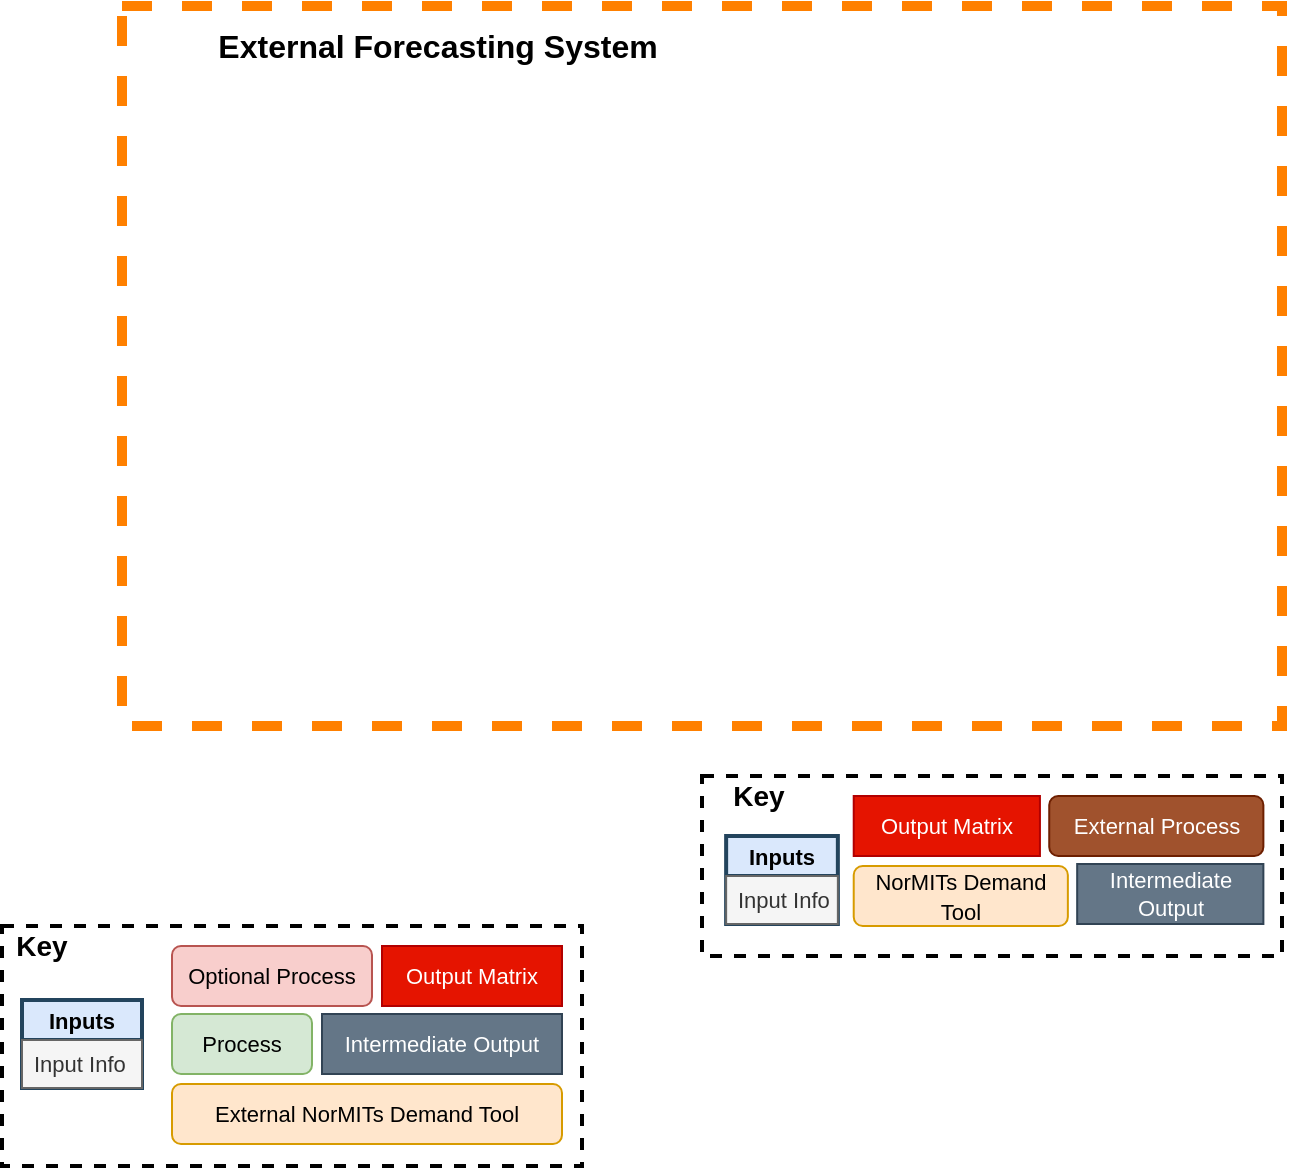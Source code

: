 <mxfile version="14.9.6" type="device" pages="2"><diagram id="qAKBiswfN-wu-hJQZFGP" name="Page-1"><mxGraphModel dx="1422" dy="832" grid="1" gridSize="10" guides="1" tooltips="1" connect="1" arrows="1" fold="1" page="1" pageScale="1" pageWidth="827" pageHeight="1169" math="0" shadow="0"><root><mxCell id="0"/><mxCell id="1" parent="0"/><mxCell id="kL6rgYerU6tLAz01Carf-1" value="" style="rounded=0;whiteSpace=wrap;html=1;strokeWidth=5;fontSize=11;dashed=1;fillColor=none;strokeColor=#FF8000;" vertex="1" parent="1"><mxGeometry x="270" y="140" width="580" height="360" as="geometry"/></mxCell><mxCell id="kL6rgYerU6tLAz01Carf-2" value="&lt;font style=&quot;font-size: 16px&quot;&gt;&lt;b&gt;External Forecasting System&lt;/b&gt;&lt;/font&gt;" style="text;html=1;strokeColor=none;fillColor=none;align=center;verticalAlign=middle;whiteSpace=wrap;rounded=0;dashed=1;fontSize=11;" vertex="1" parent="1"><mxGeometry x="310" y="150" width="236" height="20" as="geometry"/></mxCell><mxCell id="kL6rgYerU6tLAz01Carf-3" value="" style="group" vertex="1" connectable="0" parent="1"><mxGeometry x="560" y="525" width="290" height="90" as="geometry"/></mxCell><mxCell id="kL6rgYerU6tLAz01Carf-4" value="" style="rounded=0;whiteSpace=wrap;html=1;dashed=1;strokeWidth=2;" vertex="1" parent="kL6rgYerU6tLAz01Carf-3"><mxGeometry width="290" height="90" as="geometry"/></mxCell><mxCell id="kL6rgYerU6tLAz01Carf-5" value="&lt;b style=&quot;font-size: 14px&quot;&gt;Key&lt;/b&gt;" style="text;html=1;strokeColor=none;fillColor=none;align=center;verticalAlign=middle;whiteSpace=wrap;rounded=0;dashed=1;" vertex="1" parent="kL6rgYerU6tLAz01Carf-3"><mxGeometry x="10" width="37.241" height="20" as="geometry"/></mxCell><mxCell id="kL6rgYerU6tLAz01Carf-6" value="Inputs" style="swimlane;fontStyle=1;childLayout=stackLayout;horizontal=1;startSize=20;fillColor=#dae8fc;horizontalStack=0;resizeParent=1;resizeParentMax=0;resizeLast=0;collapsible=1;marginBottom=0;rounded=0;glass=0;fontSize=11;align=center;strokeWidth=2;strokeColor=#23445D;" vertex="1" parent="kL6rgYerU6tLAz01Carf-3"><mxGeometry x="12.069" y="30" width="55.862" height="44" as="geometry"/></mxCell><mxCell id="kL6rgYerU6tLAz01Carf-7" value="Input Info" style="text;strokeColor=#666666;fillColor=#f5f5f5;align=left;verticalAlign=middle;spacingLeft=4;spacingRight=4;overflow=hidden;rotatable=0;points=[[0,0.5],[1,0.5]];portConstraint=eastwest;fontSize=11;whiteSpace=wrap;fontColor=#333333;" vertex="1" parent="kL6rgYerU6tLAz01Carf-6"><mxGeometry y="20" width="55.862" height="24" as="geometry"/></mxCell><mxCell id="kL6rgYerU6tLAz01Carf-8" value="Intermediate Output" style="rounded=0;whiteSpace=wrap;html=1;strokeWidth=1;fillColor=#647687;strokeColor=#314354;fontSize=11;fontColor=#ffffff;" vertex="1" parent="kL6rgYerU6tLAz01Carf-3"><mxGeometry x="187.586" y="44" width="93.103" height="30" as="geometry"/></mxCell><mxCell id="kL6rgYerU6tLAz01Carf-9" value="Output Matrix" style="rounded=0;whiteSpace=wrap;html=1;strokeWidth=1;fillColor=#e51400;strokeColor=#B20000;fontSize=11;fontColor=#ffffff;" vertex="1" parent="kL6rgYerU6tLAz01Carf-3"><mxGeometry x="75.862" y="10" width="93.103" height="30" as="geometry"/></mxCell><mxCell id="kL6rgYerU6tLAz01Carf-10" value="&lt;span style=&quot;font-size: 11px&quot;&gt;NorMITs Demand Tool&lt;/span&gt;" style="rounded=1;whiteSpace=wrap;html=1;fillColor=#ffe6cc;strokeColor=#d79b00;" vertex="1" parent="kL6rgYerU6tLAz01Carf-3"><mxGeometry x="75.862" y="45" width="107.069" height="30" as="geometry"/></mxCell><mxCell id="kL6rgYerU6tLAz01Carf-11" value="&lt;font style=&quot;font-size: 11px&quot;&gt;External Process&lt;/font&gt;" style="rounded=1;whiteSpace=wrap;html=1;fillColor=#a0522d;strokeColor=#6D1F00;fontColor=#ffffff;" vertex="1" parent="kL6rgYerU6tLAz01Carf-3"><mxGeometry x="173.621" y="10" width="107.069" height="30" as="geometry"/></mxCell><mxCell id="Y4qjA4qxbOtP5QxDSO9R-1" value="" style="group" vertex="1" connectable="0" parent="1"><mxGeometry x="210" y="600" width="290" height="120" as="geometry"/></mxCell><mxCell id="Y4qjA4qxbOtP5QxDSO9R-2" value="" style="rounded=0;whiteSpace=wrap;html=1;dashed=1;strokeWidth=2;" vertex="1" parent="Y4qjA4qxbOtP5QxDSO9R-1"><mxGeometry width="290" height="120" as="geometry"/></mxCell><mxCell id="Y4qjA4qxbOtP5QxDSO9R-3" value="&lt;b style=&quot;font-size: 14px&quot;&gt;Key&lt;/b&gt;" style="text;html=1;strokeColor=none;fillColor=none;align=center;verticalAlign=middle;whiteSpace=wrap;rounded=0;dashed=1;" vertex="1" parent="Y4qjA4qxbOtP5QxDSO9R-1"><mxGeometry width="40" height="20" as="geometry"/></mxCell><mxCell id="Y4qjA4qxbOtP5QxDSO9R-4" value="Inputs" style="swimlane;fontStyle=1;childLayout=stackLayout;horizontal=1;startSize=20;fillColor=#dae8fc;horizontalStack=0;resizeParent=1;resizeParentMax=0;resizeLast=0;collapsible=1;marginBottom=0;rounded=0;glass=0;fontSize=11;align=center;strokeWidth=2;strokeColor=#23445D;" vertex="1" parent="Y4qjA4qxbOtP5QxDSO9R-1"><mxGeometry x="10" y="37" width="60" height="44" as="geometry"/></mxCell><mxCell id="Y4qjA4qxbOtP5QxDSO9R-5" value="Input Info" style="text;strokeColor=#666666;fillColor=#f5f5f5;align=left;verticalAlign=middle;spacingLeft=4;spacingRight=4;overflow=hidden;rotatable=0;points=[[0,0.5],[1,0.5]];portConstraint=eastwest;fontSize=11;whiteSpace=wrap;fontColor=#333333;" vertex="1" parent="Y4qjA4qxbOtP5QxDSO9R-4"><mxGeometry y="20" width="60" height="24" as="geometry"/></mxCell><mxCell id="Y4qjA4qxbOtP5QxDSO9R-6" value="&lt;font style=&quot;font-size: 11px&quot;&gt;Process&lt;/font&gt;" style="rounded=1;whiteSpace=wrap;html=1;fillColor=#d5e8d4;strokeColor=#82b366;" vertex="1" parent="Y4qjA4qxbOtP5QxDSO9R-1"><mxGeometry x="85" y="44" width="70" height="30" as="geometry"/></mxCell><mxCell id="Y4qjA4qxbOtP5QxDSO9R-7" value="&lt;font style=&quot;font-size: 11px&quot;&gt;Optional Process&lt;/font&gt;" style="rounded=1;whiteSpace=wrap;html=1;fillColor=#f8cecc;strokeColor=#b85450;" vertex="1" parent="Y4qjA4qxbOtP5QxDSO9R-1"><mxGeometry x="85" y="10" width="100" height="30" as="geometry"/></mxCell><mxCell id="Y4qjA4qxbOtP5QxDSO9R-8" value="Intermediate Output" style="rounded=0;whiteSpace=wrap;html=1;strokeWidth=1;fillColor=#647687;strokeColor=#314354;fontSize=11;fontColor=#ffffff;" vertex="1" parent="Y4qjA4qxbOtP5QxDSO9R-1"><mxGeometry x="160" y="44" width="120" height="30" as="geometry"/></mxCell><mxCell id="Y4qjA4qxbOtP5QxDSO9R-9" value="Output Matrix" style="rounded=0;whiteSpace=wrap;html=1;strokeWidth=1;fillColor=#e51400;strokeColor=#B20000;fontSize=11;fontColor=#ffffff;" vertex="1" parent="Y4qjA4qxbOtP5QxDSO9R-1"><mxGeometry x="190" y="10" width="90" height="30" as="geometry"/></mxCell><mxCell id="Y4qjA4qxbOtP5QxDSO9R-10" value="&lt;span style=&quot;font-size: 11px&quot;&gt;External NorMITs Demand Tool&lt;/span&gt;" style="rounded=1;whiteSpace=wrap;html=1;fillColor=#ffe6cc;strokeColor=#d79b00;" vertex="1" parent="Y4qjA4qxbOtP5QxDSO9R-1"><mxGeometry x="85" y="79" width="195" height="30" as="geometry"/></mxCell></root></mxGraphModel></diagram><diagram id="W26Cp5w0mtVQHZQ9m1ZI" name="Page-2"><mxGraphModel dx="1185" dy="693" grid="1" gridSize="10" guides="1" tooltips="1" connect="1" arrows="1" fold="1" page="1" pageScale="1" pageWidth="827" pageHeight="1169" math="0" shadow="0"><root><mxCell id="3IaqJUbucX0Jg1bAhy9B-0"/><mxCell id="3IaqJUbucX0Jg1bAhy9B-1" parent="3IaqJUbucX0Jg1bAhy9B-0"/><mxCell id="ub7HG22rk8k9uaEQUmdH-1" value="" style="rounded=0;whiteSpace=wrap;html=1;strokeWidth=5;fontSize=11;dashed=1;fillColor=#b0e3e6;strokeColor=#0e8088;" vertex="1" parent="3IaqJUbucX0Jg1bAhy9B-1"><mxGeometry x="720" y="560" width="200" height="270" as="geometry"/></mxCell><mxCell id="CdJ7XwkswojtT9DaMNrf-24" value="" style="rounded=0;whiteSpace=wrap;html=1;strokeWidth=5;fontSize=11;dashed=1;fillColor=#b0e3e6;strokeColor=#0e8088;" vertex="1" parent="3IaqJUbucX0Jg1bAhy9B-1"><mxGeometry x="202.66" y="560" width="200" height="270" as="geometry"/></mxCell><mxCell id="3IaqJUbucX0Jg1bAhy9B-11" value="" style="group" vertex="1" connectable="0" parent="3IaqJUbucX0Jg1bAhy9B-1"><mxGeometry x="1210" y="650" width="290" height="120" as="geometry"/></mxCell><mxCell id="3IaqJUbucX0Jg1bAhy9B-12" value="" style="rounded=0;whiteSpace=wrap;html=1;dashed=1;strokeWidth=2;" vertex="1" parent="3IaqJUbucX0Jg1bAhy9B-11"><mxGeometry width="290" height="120" as="geometry"/></mxCell><mxCell id="3IaqJUbucX0Jg1bAhy9B-13" value="&lt;b style=&quot;font-size: 14px&quot;&gt;Key&lt;/b&gt;" style="text;html=1;strokeColor=none;fillColor=none;align=center;verticalAlign=middle;whiteSpace=wrap;rounded=0;dashed=1;" vertex="1" parent="3IaqJUbucX0Jg1bAhy9B-11"><mxGeometry width="40" height="20" as="geometry"/></mxCell><mxCell id="3IaqJUbucX0Jg1bAhy9B-14" value="Inputs" style="swimlane;fontStyle=1;childLayout=stackLayout;horizontal=1;startSize=20;fillColor=#dae8fc;horizontalStack=0;resizeParent=1;resizeParentMax=0;resizeLast=0;collapsible=1;marginBottom=0;rounded=0;glass=0;fontSize=11;align=center;strokeWidth=2;strokeColor=#23445D;" vertex="1" parent="3IaqJUbucX0Jg1bAhy9B-11"><mxGeometry x="10" y="37" width="60" height="44" as="geometry"/></mxCell><mxCell id="3IaqJUbucX0Jg1bAhy9B-15" value="Input Info" style="text;strokeColor=#666666;fillColor=#f5f5f5;align=left;verticalAlign=middle;spacingLeft=4;spacingRight=4;overflow=hidden;rotatable=0;points=[[0,0.5],[1,0.5]];portConstraint=eastwest;fontSize=11;whiteSpace=wrap;fontColor=#333333;" vertex="1" parent="3IaqJUbucX0Jg1bAhy9B-14"><mxGeometry y="20" width="60" height="24" as="geometry"/></mxCell><mxCell id="3IaqJUbucX0Jg1bAhy9B-16" value="&lt;font style=&quot;font-size: 11px&quot;&gt;Process&lt;/font&gt;" style="rounded=1;whiteSpace=wrap;html=1;fillColor=#d5e8d4;strokeColor=#82b366;" vertex="1" parent="3IaqJUbucX0Jg1bAhy9B-11"><mxGeometry x="85" y="44" width="70" height="30" as="geometry"/></mxCell><mxCell id="3IaqJUbucX0Jg1bAhy9B-17" value="&lt;font style=&quot;font-size: 11px&quot;&gt;Optional Process&lt;/font&gt;" style="rounded=1;whiteSpace=wrap;html=1;fillColor=#f8cecc;strokeColor=#b85450;" vertex="1" parent="3IaqJUbucX0Jg1bAhy9B-11"><mxGeometry x="85" y="10" width="100" height="30" as="geometry"/></mxCell><mxCell id="3IaqJUbucX0Jg1bAhy9B-18" value="Intermediate Output" style="rounded=0;whiteSpace=wrap;html=1;strokeWidth=1;fillColor=#647687;strokeColor=#314354;fontSize=11;fontColor=#ffffff;" vertex="1" parent="3IaqJUbucX0Jg1bAhy9B-11"><mxGeometry x="160" y="44" width="120" height="30" as="geometry"/></mxCell><mxCell id="3IaqJUbucX0Jg1bAhy9B-19" value="Output Matrix" style="rounded=0;whiteSpace=wrap;html=1;strokeWidth=1;fillColor=#e51400;strokeColor=#B20000;fontSize=11;fontColor=#ffffff;" vertex="1" parent="3IaqJUbucX0Jg1bAhy9B-11"><mxGeometry x="190" y="10" width="90" height="30" as="geometry"/></mxCell><mxCell id="3IaqJUbucX0Jg1bAhy9B-20" value="&lt;span style=&quot;font-size: 11px&quot;&gt;External NorMITs Demand Tool&lt;/span&gt;" style="rounded=1;whiteSpace=wrap;html=1;fillColor=#ffe6cc;strokeColor=#d79b00;" vertex="1" parent="3IaqJUbucX0Jg1bAhy9B-11"><mxGeometry x="85" y="79" width="195" height="30" as="geometry"/></mxCell><mxCell id="CdJ7XwkswojtT9DaMNrf-0" value="" style="group" vertex="1" connectable="0" parent="3IaqJUbucX0Jg1bAhy9B-1"><mxGeometry x="1190" y="840" width="290" height="90" as="geometry"/></mxCell><mxCell id="CdJ7XwkswojtT9DaMNrf-1" value="" style="rounded=0;whiteSpace=wrap;html=1;dashed=1;strokeWidth=2;" vertex="1" parent="CdJ7XwkswojtT9DaMNrf-0"><mxGeometry width="290" height="90" as="geometry"/></mxCell><mxCell id="CdJ7XwkswojtT9DaMNrf-2" value="&lt;b style=&quot;font-size: 14px&quot;&gt;Key&lt;/b&gt;" style="text;html=1;strokeColor=none;fillColor=none;align=center;verticalAlign=middle;whiteSpace=wrap;rounded=0;dashed=1;" vertex="1" parent="CdJ7XwkswojtT9DaMNrf-0"><mxGeometry x="10" width="37.241" height="20" as="geometry"/></mxCell><mxCell id="CdJ7XwkswojtT9DaMNrf-3" value="Inputs" style="swimlane;fontStyle=1;childLayout=stackLayout;horizontal=1;startSize=20;fillColor=#dae8fc;horizontalStack=0;resizeParent=1;resizeParentMax=0;resizeLast=0;collapsible=1;marginBottom=0;rounded=0;glass=0;fontSize=11;align=center;strokeWidth=2;strokeColor=#23445D;" vertex="1" parent="CdJ7XwkswojtT9DaMNrf-0"><mxGeometry x="12.069" y="30" width="55.862" height="44" as="geometry"/></mxCell><mxCell id="CdJ7XwkswojtT9DaMNrf-4" value="Input Info" style="text;strokeColor=#666666;fillColor=#f5f5f5;align=left;verticalAlign=middle;spacingLeft=4;spacingRight=4;overflow=hidden;rotatable=0;points=[[0,0.5],[1,0.5]];portConstraint=eastwest;fontSize=11;whiteSpace=wrap;fontColor=#333333;" vertex="1" parent="CdJ7XwkswojtT9DaMNrf-3"><mxGeometry y="20" width="55.862" height="24" as="geometry"/></mxCell><mxCell id="CdJ7XwkswojtT9DaMNrf-5" value="Intermediate Output" style="rounded=0;whiteSpace=wrap;html=1;strokeWidth=1;fillColor=#647687;strokeColor=#314354;fontSize=11;fontColor=#ffffff;" vertex="1" parent="CdJ7XwkswojtT9DaMNrf-0"><mxGeometry x="187.586" y="44" width="93.103" height="30" as="geometry"/></mxCell><mxCell id="CdJ7XwkswojtT9DaMNrf-6" value="Output Matrix" style="rounded=0;whiteSpace=wrap;html=1;strokeWidth=1;fillColor=#e51400;strokeColor=#B20000;fontSize=11;fontColor=#ffffff;" vertex="1" parent="CdJ7XwkswojtT9DaMNrf-0"><mxGeometry x="75.862" y="10" width="93.103" height="30" as="geometry"/></mxCell><mxCell id="CdJ7XwkswojtT9DaMNrf-7" value="&lt;span style=&quot;font-size: 11px&quot;&gt;NorMITs Demand Tool&lt;/span&gt;" style="rounded=1;whiteSpace=wrap;html=1;fillColor=#ffe6cc;strokeColor=#d79b00;" vertex="1" parent="CdJ7XwkswojtT9DaMNrf-0"><mxGeometry x="75.862" y="45" width="107.069" height="30" as="geometry"/></mxCell><mxCell id="CdJ7XwkswojtT9DaMNrf-8" value="&lt;font style=&quot;font-size: 11px&quot;&gt;External Process&lt;/font&gt;" style="rounded=1;whiteSpace=wrap;html=1;fillColor=#a0522d;strokeColor=#6D1F00;fontColor=#ffffff;" vertex="1" parent="CdJ7XwkswojtT9DaMNrf-0"><mxGeometry x="173.621" y="10" width="107.069" height="30" as="geometry"/></mxCell><mxCell id="CdJ7XwkswojtT9DaMNrf-83" style="edgeStyle=orthogonalEdgeStyle;rounded=0;jumpStyle=arc;orthogonalLoop=1;jettySize=auto;html=1;exitX=0.5;exitY=1;exitDx=0;exitDy=0;entryX=0.5;entryY=0;entryDx=0;entryDy=0;" edge="1" parent="3IaqJUbucX0Jg1bAhy9B-1" source="CdJ7XwkswojtT9DaMNrf-9" target="CdJ7XwkswojtT9DaMNrf-43"><mxGeometry relative="1" as="geometry"/></mxCell><mxCell id="CdJ7XwkswojtT9DaMNrf-9" value="&lt;span style=&quot;font-size: 11px&quot;&gt;NoTEM&lt;/span&gt;" style="rounded=1;whiteSpace=wrap;html=1;fillColor=#ffe6cc;strokeColor=#d79b00;" vertex="1" parent="3IaqJUbucX0Jg1bAhy9B-1"><mxGeometry x="207.66" y="430" width="160" height="30" as="geometry"/></mxCell><mxCell id="CdJ7XwkswojtT9DaMNrf-23" style="edgeStyle=orthogonalEdgeStyle;rounded=0;orthogonalLoop=1;jettySize=auto;html=1;exitX=1;exitY=0.25;exitDx=0;exitDy=0;" edge="1" parent="3IaqJUbucX0Jg1bAhy9B-1" source="CdJ7XwkswojtT9DaMNrf-10" target="CdJ7XwkswojtT9DaMNrf-9"><mxGeometry relative="1" as="geometry"><Array as="points"><mxPoint x="288" y="182"/></Array></mxGeometry></mxCell><mxCell id="CdJ7XwkswojtT9DaMNrf-10" value="TfN Segmented&#10;Land Use data at MSOA.&#10; Population, All Years&#10; Either:" style="swimlane;fontStyle=1;childLayout=stackLayout;horizontal=1;startSize=67;fillColor=#dae8fc;horizontalStack=0;resizeParent=1;resizeParentMax=0;resizeLast=0;collapsible=1;marginBottom=0;rounded=0;glass=0;fontSize=11;align=center;strokeWidth=2;strokeColor=#23445D;" vertex="1" parent="3IaqJUbucX0Jg1bAhy9B-1"><mxGeometry x="120" y="140" width="150" height="167" as="geometry"/></mxCell><mxCell id="CdJ7XwkswojtT9DaMNrf-11" value="NTEM" style="text;strokeColor=#666666;fillColor=#f5f5f5;align=left;verticalAlign=middle;spacingLeft=4;spacingRight=4;overflow=hidden;rotatable=0;points=[[0,0.5],[1,0.5]];portConstraint=eastwest;fontColor=#333333;fontSize=11;" vertex="1" parent="CdJ7XwkswojtT9DaMNrf-10"><mxGeometry y="67" width="150" height="20" as="geometry"/></mxCell><mxCell id="CdJ7XwkswojtT9DaMNrf-12" value="S1 - JAM" style="text;strokeColor=#9673a6;fillColor=#e1d5e7;align=left;verticalAlign=middle;spacingLeft=4;spacingRight=4;overflow=hidden;rotatable=0;points=[[0,0.5],[1,0.5]];portConstraint=eastwest;fontSize=11;" vertex="1" parent="CdJ7XwkswojtT9DaMNrf-10"><mxGeometry y="87" width="150" height="20" as="geometry"/></mxCell><mxCell id="CdJ7XwkswojtT9DaMNrf-13" value="S2 - PP" style="text;align=left;verticalAlign=middle;spacingLeft=4;spacingRight=4;overflow=hidden;rotatable=0;points=[[0,0.5],[1,0.5]];portConstraint=eastwest;fontSize=11;fillColor=#f5f5f5;strokeColor=#666666;fontColor=#333333;" vertex="1" parent="CdJ7XwkswojtT9DaMNrf-10"><mxGeometry y="107" width="150" height="20" as="geometry"/></mxCell><mxCell id="CdJ7XwkswojtT9DaMNrf-14" value="S3 - DD" style="text;strokeColor=#9673a6;fillColor=#e1d5e7;align=left;verticalAlign=middle;spacingLeft=4;spacingRight=4;overflow=hidden;rotatable=0;points=[[0,0.5],[1,0.5]];portConstraint=eastwest;fontSize=11;" vertex="1" parent="CdJ7XwkswojtT9DaMNrf-10"><mxGeometry y="127" width="150" height="20" as="geometry"/></mxCell><mxCell id="CdJ7XwkswojtT9DaMNrf-15" value="S4 - UZC" style="text;strokeColor=#666666;fillColor=#f5f5f5;align=left;verticalAlign=middle;spacingLeft=4;spacingRight=4;overflow=hidden;rotatable=0;points=[[0,0.5],[1,0.5]];portConstraint=eastwest;fontSize=11;fontColor=#333333;" vertex="1" parent="CdJ7XwkswojtT9DaMNrf-10"><mxGeometry y="147" width="150" height="20" as="geometry"/></mxCell><mxCell id="CdJ7XwkswojtT9DaMNrf-22" style="edgeStyle=orthogonalEdgeStyle;rounded=0;orthogonalLoop=1;jettySize=auto;html=1;exitX=0;exitY=0.25;exitDx=0;exitDy=0;entryX=0.5;entryY=0;entryDx=0;entryDy=0;" edge="1" parent="3IaqJUbucX0Jg1bAhy9B-1" source="CdJ7XwkswojtT9DaMNrf-16" target="CdJ7XwkswojtT9DaMNrf-9"><mxGeometry relative="1" as="geometry"><Array as="points"><mxPoint x="288" y="182"/><mxPoint x="288" y="369"/></Array></mxGeometry></mxCell><mxCell id="CdJ7XwkswojtT9DaMNrf-16" value="TfN Segmented&#10;Land Use data at MSOA&#10; Employment, All Years.&#10;Either:" style="swimlane;fontStyle=1;childLayout=stackLayout;horizontal=1;startSize=67;fillColor=#dae8fc;horizontalStack=0;resizeParent=1;resizeParentMax=0;resizeLast=0;collapsible=1;marginBottom=0;rounded=0;glass=0;fontSize=11;align=center;strokeWidth=2;strokeColor=#23445D;" vertex="1" parent="3IaqJUbucX0Jg1bAhy9B-1"><mxGeometry x="305" y="140" width="150" height="167" as="geometry"/></mxCell><mxCell id="CdJ7XwkswojtT9DaMNrf-17" value="NTEM" style="text;strokeColor=#666666;fillColor=#f5f5f5;align=left;verticalAlign=middle;spacingLeft=4;spacingRight=4;overflow=hidden;rotatable=0;points=[[0,0.5],[1,0.5]];portConstraint=eastwest;fontColor=#333333;fontSize=11;" vertex="1" parent="CdJ7XwkswojtT9DaMNrf-16"><mxGeometry y="67" width="150" height="20" as="geometry"/></mxCell><mxCell id="CdJ7XwkswojtT9DaMNrf-18" value="S1 - JAM" style="text;strokeColor=#9673a6;fillColor=#e1d5e7;align=left;verticalAlign=middle;spacingLeft=4;spacingRight=4;overflow=hidden;rotatable=0;points=[[0,0.5],[1,0.5]];portConstraint=eastwest;fontSize=11;" vertex="1" parent="CdJ7XwkswojtT9DaMNrf-16"><mxGeometry y="87" width="150" height="20" as="geometry"/></mxCell><mxCell id="CdJ7XwkswojtT9DaMNrf-19" value="S2 - PP" style="text;align=left;verticalAlign=middle;spacingLeft=4;spacingRight=4;overflow=hidden;rotatable=0;points=[[0,0.5],[1,0.5]];portConstraint=eastwest;fontSize=11;fillColor=#f5f5f5;strokeColor=#666666;fontColor=#333333;" vertex="1" parent="CdJ7XwkswojtT9DaMNrf-16"><mxGeometry y="107" width="150" height="20" as="geometry"/></mxCell><mxCell id="CdJ7XwkswojtT9DaMNrf-20" value="S3 - DD" style="text;strokeColor=#9673a6;fillColor=#e1d5e7;align=left;verticalAlign=middle;spacingLeft=4;spacingRight=4;overflow=hidden;rotatable=0;points=[[0,0.5],[1,0.5]];portConstraint=eastwest;fontSize=11;" vertex="1" parent="CdJ7XwkswojtT9DaMNrf-16"><mxGeometry y="127" width="150" height="20" as="geometry"/></mxCell><mxCell id="CdJ7XwkswojtT9DaMNrf-21" value="S4 - UZC" style="text;strokeColor=#666666;fillColor=#f5f5f5;align=left;verticalAlign=middle;spacingLeft=4;spacingRight=4;overflow=hidden;rotatable=0;points=[[0,0.5],[1,0.5]];portConstraint=eastwest;fontSize=11;fontColor=#333333;" vertex="1" parent="CdJ7XwkswojtT9DaMNrf-16"><mxGeometry y="147" width="150" height="20" as="geometry"/></mxCell><mxCell id="CdJ7XwkswojtT9DaMNrf-25" value="" style="edgeStyle=orthogonalEdgeStyle;rounded=0;orthogonalLoop=1;jettySize=auto;html=1;" edge="1" parent="3IaqJUbucX0Jg1bAhy9B-1" source="CdJ7XwkswojtT9DaMNrf-26"><mxGeometry relative="1" as="geometry"><mxPoint x="310" y="620" as="targetPoint"/></mxGeometry></mxCell><mxCell id="CdJ7XwkswojtT9DaMNrf-27" value="" style="edgeStyle=orthogonalEdgeStyle;rounded=0;orthogonalLoop=1;jettySize=auto;html=1;" edge="1" parent="3IaqJUbucX0Jg1bAhy9B-1" source="CdJ7XwkswojtT9DaMNrf-28"><mxGeometry relative="1" as="geometry"><mxPoint x="310" y="680" as="targetPoint"/></mxGeometry></mxCell><mxCell id="CdJ7XwkswojtT9DaMNrf-29" value="" style="edgeStyle=orthogonalEdgeStyle;rounded=1;orthogonalLoop=1;jettySize=auto;html=1;" edge="1" parent="3IaqJUbucX0Jg1bAhy9B-1" source="CdJ7XwkswojtT9DaMNrf-30"><mxGeometry relative="1" as="geometry"><mxPoint x="310" y="730" as="targetPoint"/></mxGeometry></mxCell><mxCell id="CdJ7XwkswojtT9DaMNrf-31" value="" style="edgeStyle=orthogonalEdgeStyle;rounded=1;orthogonalLoop=1;jettySize=auto;html=1;" edge="1" parent="3IaqJUbucX0Jg1bAhy9B-1" source="CdJ7XwkswojtT9DaMNrf-32"><mxGeometry relative="1" as="geometry"><mxPoint x="310" y="790" as="targetPoint"/></mxGeometry></mxCell><mxCell id="CdJ7XwkswojtT9DaMNrf-35" value="&lt;b&gt;&lt;font style=&quot;font-size: 20px&quot;&gt;Future Travel Scenarios&lt;/font&gt;&lt;/b&gt;" style="text;html=1;strokeColor=none;fillColor=none;align=center;verticalAlign=middle;whiteSpace=wrap;rounded=0;rotation=90;" vertex="1" parent="3IaqJUbucX0Jg1bAhy9B-1"><mxGeometry x="263.99" y="680.86" width="237.34" height="20" as="geometry"/></mxCell><mxCell id="CdJ7XwkswojtT9DaMNrf-36" value="" style="endArrow=classic;html=1;exitX=0.5;exitY=1;exitDx=0;exitDy=0;entryX=0.436;entryY=0.006;entryDx=0;entryDy=0;entryPerimeter=0;" edge="1" parent="3IaqJUbucX0Jg1bAhy9B-1" source="CdJ7XwkswojtT9DaMNrf-33"><mxGeometry width="50" height="50" relative="1" as="geometry"><mxPoint x="470" y="760" as="sourcePoint"/><mxPoint x="309.76" y="835.24" as="targetPoint"/></mxGeometry></mxCell><mxCell id="ub7HG22rk8k9uaEQUmdH-16" style="edgeStyle=orthogonalEdgeStyle;rounded=0;jumpStyle=arc;orthogonalLoop=1;jettySize=auto;html=1;exitX=0.5;exitY=1;exitDx=0;exitDy=0;strokeWidth=1;entryX=0;entryY=0.5;entryDx=0;entryDy=0;" edge="1" parent="3IaqJUbucX0Jg1bAhy9B-1" source="CdJ7XwkswojtT9DaMNrf-37" target="ub7HG22rk8k9uaEQUmdH-12"><mxGeometry relative="1" as="geometry"><mxPoint x="750" y="490" as="targetPoint"/><Array as="points"><mxPoint x="550" y="400"/><mxPoint x="700" y="400"/><mxPoint x="700" y="695"/></Array></mxGeometry></mxCell><mxCell id="CdJ7XwkswojtT9DaMNrf-37" value="Base Year Post-ME&#10;Calibrated Matrices" style="swimlane;fontStyle=1;childLayout=stackLayout;horizontal=1;startSize=30;fillColor=#dae8fc;horizontalStack=0;resizeParent=1;resizeParentMax=0;resizeLast=0;collapsible=1;marginBottom=0;rounded=0;glass=0;fontSize=11;align=center;strokeWidth=2;strokeColor=#23445D;" vertex="1" parent="3IaqJUbucX0Jg1bAhy9B-1"><mxGeometry x="480" y="220" width="140" height="90" as="geometry"><mxRectangle x="700" y="140" width="240" height="20" as="alternateBounds"/></mxGeometry></mxCell><mxCell id="CdJ7XwkswojtT9DaMNrf-38" value="TfN Segmented Matrices that have been through Post-ME in NoRMS or NoHAM" style="text;strokeColor=#666666;fillColor=#f5f5f5;align=left;verticalAlign=middle;spacingLeft=4;spacingRight=4;overflow=hidden;rotatable=0;points=[[0,0.5],[1,0.5]];portConstraint=eastwest;fontSize=11;whiteSpace=wrap;fontColor=#333333;" vertex="1" parent="CdJ7XwkswojtT9DaMNrf-37"><mxGeometry y="30" width="140" height="60" as="geometry"/></mxCell><mxCell id="CdJ7XwkswojtT9DaMNrf-42" style="edgeStyle=orthogonalEdgeStyle;rounded=0;orthogonalLoop=1;jettySize=auto;html=1;exitX=0.5;exitY=1;exitDx=0;exitDy=0;" edge="1" parent="3IaqJUbucX0Jg1bAhy9B-1" source="CdJ7XwkswojtT9DaMNrf-39" target="CdJ7XwkswojtT9DaMNrf-40"><mxGeometry relative="1" as="geometry"/></mxCell><mxCell id="CdJ7XwkswojtT9DaMNrf-39" value="&lt;font style=&quot;font-size: 11px&quot;&gt;Apply synthetic growth&lt;/font&gt;" style="rounded=1;whiteSpace=wrap;html=1;fillColor=#d5e8d4;rotation=0;strokeColor=#1A1A1A;" vertex="1" parent="3IaqJUbucX0Jg1bAhy9B-1"><mxGeometry x="212.66" y="580" width="150" height="30" as="geometry"/></mxCell><mxCell id="CdJ7XwkswojtT9DaMNrf-49" style="edgeStyle=orthogonalEdgeStyle;rounded=0;orthogonalLoop=1;jettySize=auto;html=1;exitX=0.5;exitY=1;exitDx=0;exitDy=0;entryX=0.5;entryY=0;entryDx=0;entryDy=0;" edge="1" parent="3IaqJUbucX0Jg1bAhy9B-1" source="CdJ7XwkswojtT9DaMNrf-40" target="CdJ7XwkswojtT9DaMNrf-48"><mxGeometry relative="1" as="geometry"/></mxCell><mxCell id="CdJ7XwkswojtT9DaMNrf-40" value="&quot;Post-ME&quot; future year trip ends" style="rounded=0;whiteSpace=wrap;html=1;strokeWidth=1;fillColor=#647687;fontSize=11;fontColor=#ffffff;strokeColor=#1A1A1A;" vertex="1" parent="3IaqJUbucX0Jg1bAhy9B-1"><mxGeometry x="212.66" y="630" width="150" height="30" as="geometry"/></mxCell><mxCell id="CdJ7XwkswojtT9DaMNrf-44" style="edgeStyle=orthogonalEdgeStyle;rounded=0;orthogonalLoop=1;jettySize=auto;html=1;exitX=0.5;exitY=1;exitDx=0;exitDy=0;" edge="1" parent="3IaqJUbucX0Jg1bAhy9B-1" source="CdJ7XwkswojtT9DaMNrf-43" target="CdJ7XwkswojtT9DaMNrf-39"><mxGeometry relative="1" as="geometry"/></mxCell><mxCell id="CdJ7XwkswojtT9DaMNrf-43" value="Synthetic base and future trip ends" style="rounded=0;whiteSpace=wrap;html=1;strokeWidth=1;fillColor=#647687;fontSize=11;fontColor=#ffffff;strokeColor=#1A1A1A;" vertex="1" parent="3IaqJUbucX0Jg1bAhy9B-1"><mxGeometry x="207.66" y="480" width="160" height="30" as="geometry"/></mxCell><mxCell id="CdJ7XwkswojtT9DaMNrf-52" style="edgeStyle=orthogonalEdgeStyle;rounded=0;orthogonalLoop=1;jettySize=auto;html=1;exitX=0.5;exitY=1;exitDx=0;exitDy=0;entryX=0.5;entryY=0;entryDx=0;entryDy=0;" edge="1" parent="3IaqJUbucX0Jg1bAhy9B-1" source="CdJ7XwkswojtT9DaMNrf-48" target="CdJ7XwkswojtT9DaMNrf-51"><mxGeometry relative="1" as="geometry"/></mxCell><mxCell id="CdJ7XwkswojtT9DaMNrf-48" value="&lt;span style=&quot;font-size: 11px&quot;&gt;Doubly constrained furness&lt;/span&gt;" style="rounded=1;whiteSpace=wrap;html=1;fillColor=#d5e8d4;rotation=0;strokeColor=#1A1A1A;" vertex="1" parent="3IaqJUbucX0Jg1bAhy9B-1"><mxGeometry x="212.66" y="680.86" width="150" height="30" as="geometry"/></mxCell><mxCell id="CdJ7XwkswojtT9DaMNrf-60" style="edgeStyle=orthogonalEdgeStyle;rounded=0;orthogonalLoop=1;jettySize=auto;html=1;exitX=0.5;exitY=1;exitDx=0;exitDy=0;entryX=0.5;entryY=0;entryDx=0;entryDy=0;" edge="1" parent="3IaqJUbucX0Jg1bAhy9B-1" source="CdJ7XwkswojtT9DaMNrf-51" target="CdJ7XwkswojtT9DaMNrf-59"><mxGeometry relative="1" as="geometry"/></mxCell><mxCell id="CdJ7XwkswojtT9DaMNrf-51" value="&quot;Post-ME&quot; future year matrices" style="rounded=0;whiteSpace=wrap;html=1;strokeWidth=1;fillColor=#647687;fontSize=11;fontColor=#ffffff;strokeColor=#1A1A1A;" vertex="1" parent="3IaqJUbucX0Jg1bAhy9B-1"><mxGeometry x="212.66" y="730" width="150" height="30" as="geometry"/></mxCell><mxCell id="CdJ7XwkswojtT9DaMNrf-61" style="edgeStyle=orthogonalEdgeStyle;rounded=0;orthogonalLoop=1;jettySize=auto;html=1;entryX=0;entryY=0.5;entryDx=0;entryDy=0;" edge="1" parent="3IaqJUbucX0Jg1bAhy9B-1" source="CdJ7XwkswojtT9DaMNrf-53" target="CdJ7XwkswojtT9DaMNrf-59"><mxGeometry relative="1" as="geometry"><mxPoint x="172.66" y="794.5" as="sourcePoint"/></mxGeometry></mxCell><mxCell id="CdJ7XwkswojtT9DaMNrf-53" value="Exogenous Changes, Either:" style="swimlane;fontStyle=1;childLayout=stackLayout;horizontal=1;startSize=26;fillColor=#dae8fc;horizontalStack=0;resizeParent=1;resizeParentMax=0;resizeLast=0;collapsible=1;marginBottom=0;rounded=0;glass=0;fontSize=11;strokeWidth=2;strokeColor=#23445D;" vertex="1" parent="3IaqJUbucX0Jg1bAhy9B-1"><mxGeometry x="10" y="754" width="160" height="126" as="geometry"><mxRectangle x="40" y="300" width="150" height="26" as="alternateBounds"/></mxGeometry></mxCell><mxCell id="CdJ7XwkswojtT9DaMNrf-54" value="NTEM" style="text;strokeColor=#666666;fillColor=#f5f5f5;align=left;verticalAlign=middle;spacingLeft=4;spacingRight=4;overflow=hidden;rotatable=0;points=[[0,0.5],[1,0.5]];portConstraint=eastwest;fontColor=#333333;fontSize=11;" vertex="1" parent="CdJ7XwkswojtT9DaMNrf-53"><mxGeometry y="26" width="160" height="20" as="geometry"/></mxCell><mxCell id="CdJ7XwkswojtT9DaMNrf-55" value="S1 - JAM" style="text;strokeColor=#9673a6;fillColor=#e1d5e7;align=left;verticalAlign=middle;spacingLeft=4;spacingRight=4;overflow=hidden;rotatable=0;points=[[0,0.5],[1,0.5]];portConstraint=eastwest;fontSize=11;" vertex="1" parent="CdJ7XwkswojtT9DaMNrf-53"><mxGeometry y="46" width="160" height="20" as="geometry"/></mxCell><mxCell id="CdJ7XwkswojtT9DaMNrf-56" value="S2 - PP" style="text;align=left;verticalAlign=middle;spacingLeft=4;spacingRight=4;overflow=hidden;rotatable=0;points=[[0,0.5],[1,0.5]];portConstraint=eastwest;fontSize=11;fillColor=#f5f5f5;strokeColor=#666666;fontColor=#333333;" vertex="1" parent="CdJ7XwkswojtT9DaMNrf-53"><mxGeometry y="66" width="160" height="20" as="geometry"/></mxCell><mxCell id="CdJ7XwkswojtT9DaMNrf-57" value="S3 - DD" style="text;strokeColor=#9673a6;fillColor=#e1d5e7;align=left;verticalAlign=middle;spacingLeft=4;spacingRight=4;overflow=hidden;rotatable=0;points=[[0,0.5],[1,0.5]];portConstraint=eastwest;fontSize=11;" vertex="1" parent="CdJ7XwkswojtT9DaMNrf-53"><mxGeometry y="86" width="160" height="20" as="geometry"/></mxCell><mxCell id="CdJ7XwkswojtT9DaMNrf-58" value="S4 - UZC" style="text;strokeColor=#666666;fillColor=#f5f5f5;align=left;verticalAlign=middle;spacingLeft=4;spacingRight=4;overflow=hidden;rotatable=0;points=[[0,0.5],[1,0.5]];portConstraint=eastwest;fontSize=11;fontColor=#333333;" vertex="1" parent="CdJ7XwkswojtT9DaMNrf-53"><mxGeometry y="106" width="160" height="20" as="geometry"/></mxCell><mxCell id="CdJ7XwkswojtT9DaMNrf-63" style="edgeStyle=orthogonalEdgeStyle;rounded=0;orthogonalLoop=1;jettySize=auto;html=1;exitX=0.5;exitY=1;exitDx=0;exitDy=0;entryX=0.5;entryY=0;entryDx=0;entryDy=0;" edge="1" parent="3IaqJUbucX0Jg1bAhy9B-1" source="CdJ7XwkswojtT9DaMNrf-59" target="CdJ7XwkswojtT9DaMNrf-62"><mxGeometry relative="1" as="geometry"/></mxCell><mxCell id="CdJ7XwkswojtT9DaMNrf-59" value="&lt;span style=&quot;font-size: 11px&quot;&gt;Elasticity model&lt;/span&gt;" style="rounded=1;whiteSpace=wrap;html=1;fillColor=#d5e8d4;rotation=0;strokeColor=#1A1A1A;" vertex="1" parent="3IaqJUbucX0Jg1bAhy9B-1"><mxGeometry x="212.66" y="780" width="150" height="30" as="geometry"/></mxCell><mxCell id="CdJ7XwkswojtT9DaMNrf-62" value="TfN Segmented FTS matrices" style="rounded=0;whiteSpace=wrap;html=1;strokeWidth=1;fillColor=#e51400;strokeColor=#B20000;fontSize=11;fontColor=#ffffff;" vertex="1" parent="3IaqJUbucX0Jg1bAhy9B-1"><mxGeometry x="212.66" y="850" width="150" height="30" as="geometry"/></mxCell><mxCell id="CdJ7XwkswojtT9DaMNrf-64" value="" style="rounded=0;whiteSpace=wrap;html=1;strokeWidth=5;fontSize=11;dashed=1;fillColor=#b0e3e6;strokeColor=#0e8088;" vertex="1" parent="3IaqJUbucX0Jg1bAhy9B-1"><mxGeometry x="440" y="560" width="200" height="270" as="geometry"/></mxCell><mxCell id="CdJ7XwkswojtT9DaMNrf-65" value="&lt;b&gt;&lt;font style=&quot;font-size: 20px&quot;&gt;NTEM Forecast&lt;/font&gt;&lt;/b&gt;" style="text;html=1;strokeColor=none;fillColor=none;align=center;verticalAlign=middle;whiteSpace=wrap;rounded=0;rotation=90;" vertex="1" parent="3IaqJUbucX0Jg1bAhy9B-1"><mxGeometry x="540.67" y="641.53" width="158.67" height="20" as="geometry"/></mxCell><mxCell id="CdJ7XwkswojtT9DaMNrf-66" style="edgeStyle=orthogonalEdgeStyle;rounded=0;orthogonalLoop=1;jettySize=auto;html=1;exitX=0.5;exitY=1;exitDx=0;exitDy=0;" edge="1" parent="3IaqJUbucX0Jg1bAhy9B-1" source="CdJ7XwkswojtT9DaMNrf-67" target="CdJ7XwkswojtT9DaMNrf-69"><mxGeometry relative="1" as="geometry"/></mxCell><mxCell id="CdJ7XwkswojtT9DaMNrf-67" value="&lt;font style=&quot;font-size: 11px&quot;&gt;Calculate zonal growth factors&lt;/font&gt;" style="rounded=1;whiteSpace=wrap;html=1;fillColor=#d5e8d4;rotation=0;strokeColor=#1A1A1A;" vertex="1" parent="3IaqJUbucX0Jg1bAhy9B-1"><mxGeometry x="450" y="580" width="150" height="30" as="geometry"/></mxCell><mxCell id="CdJ7XwkswojtT9DaMNrf-68" style="edgeStyle=orthogonalEdgeStyle;rounded=0;orthogonalLoop=1;jettySize=auto;html=1;exitX=0.5;exitY=1;exitDx=0;exitDy=0;entryX=0.5;entryY=0;entryDx=0;entryDy=0;" edge="1" parent="3IaqJUbucX0Jg1bAhy9B-1" source="CdJ7XwkswojtT9DaMNrf-69" target="CdJ7XwkswojtT9DaMNrf-71"><mxGeometry relative="1" as="geometry"/></mxCell><mxCell id="CdJ7XwkswojtT9DaMNrf-69" value="LAD internal, model zone external growth factors" style="rounded=0;whiteSpace=wrap;html=1;strokeWidth=1;fillColor=#647687;fontSize=11;fontColor=#ffffff;strokeColor=#1A1A1A;" vertex="1" parent="3IaqJUbucX0Jg1bAhy9B-1"><mxGeometry x="450" y="630" width="150" height="30" as="geometry"/></mxCell><mxCell id="CdJ7XwkswojtT9DaMNrf-70" style="edgeStyle=orthogonalEdgeStyle;rounded=0;orthogonalLoop=1;jettySize=auto;html=1;exitX=0.5;exitY=1;exitDx=0;exitDy=0;entryX=0.5;entryY=0;entryDx=0;entryDy=0;" edge="1" parent="3IaqJUbucX0Jg1bAhy9B-1" source="CdJ7XwkswojtT9DaMNrf-71" target="CdJ7XwkswojtT9DaMNrf-73"><mxGeometry relative="1" as="geometry"/></mxCell><mxCell id="CdJ7XwkswojtT9DaMNrf-71" value="&lt;span style=&quot;font-size: 11px&quot;&gt;Apply TEMPro growth&lt;/span&gt;" style="rounded=1;whiteSpace=wrap;html=1;fillColor=#d5e8d4;rotation=0;strokeColor=#1A1A1A;" vertex="1" parent="3IaqJUbucX0Jg1bAhy9B-1"><mxGeometry x="450" y="680.86" width="150" height="30" as="geometry"/></mxCell><mxCell id="CdJ7XwkswojtT9DaMNrf-72" style="edgeStyle=orthogonalEdgeStyle;rounded=0;orthogonalLoop=1;jettySize=auto;html=1;exitX=0.5;exitY=1;exitDx=0;exitDy=0;entryX=0.5;entryY=0;entryDx=0;entryDy=0;" edge="1" parent="3IaqJUbucX0Jg1bAhy9B-1" source="CdJ7XwkswojtT9DaMNrf-73" target="CdJ7XwkswojtT9DaMNrf-75"><mxGeometry relative="1" as="geometry"/></mxCell><mxCell id="CdJ7XwkswojtT9DaMNrf-73" value="&quot;Post-ME&quot; future year trip ends" style="rounded=0;whiteSpace=wrap;html=1;strokeWidth=1;fillColor=#647687;fontSize=11;fontColor=#ffffff;strokeColor=#1A1A1A;" vertex="1" parent="3IaqJUbucX0Jg1bAhy9B-1"><mxGeometry x="450" y="730" width="150" height="30" as="geometry"/></mxCell><mxCell id="CdJ7XwkswojtT9DaMNrf-74" style="edgeStyle=orthogonalEdgeStyle;rounded=0;orthogonalLoop=1;jettySize=auto;html=1;exitX=0.5;exitY=1;exitDx=0;exitDy=0;entryX=0.5;entryY=0;entryDx=0;entryDy=0;" edge="1" parent="3IaqJUbucX0Jg1bAhy9B-1" source="CdJ7XwkswojtT9DaMNrf-75"><mxGeometry relative="1" as="geometry"><mxPoint x="525" y="850" as="targetPoint"/></mxGeometry></mxCell><mxCell id="CdJ7XwkswojtT9DaMNrf-75" value="&lt;span style=&quot;font-size: 11px&quot;&gt;Doubly Constrained Furness&lt;/span&gt;" style="rounded=1;whiteSpace=wrap;html=1;fillColor=#d5e8d4;rotation=0;strokeColor=#1A1A1A;" vertex="1" parent="3IaqJUbucX0Jg1bAhy9B-1"><mxGeometry x="450" y="780" width="150" height="30" as="geometry"/></mxCell><mxCell id="CdJ7XwkswojtT9DaMNrf-77" value="TEMPro Database" style="swimlane;fontStyle=1;childLayout=stackLayout;horizontal=1;startSize=30;fillColor=#dae8fc;horizontalStack=0;resizeParent=1;resizeParentMax=0;resizeLast=0;collapsible=1;marginBottom=0;rounded=0;glass=0;fontSize=11;align=center;strokeWidth=2;strokeColor=#23445D;" vertex="1" parent="3IaqJUbucX0Jg1bAhy9B-1"><mxGeometry x="455" y="440" width="140" height="80" as="geometry"><mxRectangle x="700" y="140" width="240" height="20" as="alternateBounds"/></mxGeometry></mxCell><mxCell id="CdJ7XwkswojtT9DaMNrf-78" value="Collection of databases used by TEMPro to present data" style="text;strokeColor=#666666;fillColor=#f5f5f5;align=left;verticalAlign=middle;spacingLeft=4;spacingRight=4;overflow=hidden;rotatable=0;points=[[0,0.5],[1,0.5]];portConstraint=eastwest;fontSize=11;whiteSpace=wrap;fontColor=#333333;" vertex="1" parent="CdJ7XwkswojtT9DaMNrf-77"><mxGeometry y="30" width="140" height="50" as="geometry"/></mxCell><mxCell id="CdJ7XwkswojtT9DaMNrf-79" style="edgeStyle=orthogonalEdgeStyle;rounded=0;orthogonalLoop=1;jettySize=auto;html=1;exitX=0.5;exitY=1;exitDx=0;exitDy=0;" edge="1" parent="3IaqJUbucX0Jg1bAhy9B-1" source="CdJ7XwkswojtT9DaMNrf-77" target="CdJ7XwkswojtT9DaMNrf-67"><mxGeometry relative="1" as="geometry"/></mxCell><mxCell id="CdJ7XwkswojtT9DaMNrf-81" value="TfN Segmented &quot;TEMPro&quot; matrices" style="rounded=0;whiteSpace=wrap;html=1;strokeWidth=1;fillColor=#e51400;strokeColor=#B20000;fontSize=11;fontColor=#ffffff;" vertex="1" parent="3IaqJUbucX0Jg1bAhy9B-1"><mxGeometry x="450" y="850" width="150" height="30" as="geometry"/></mxCell><mxCell id="CdJ7XwkswojtT9DaMNrf-82" style="edgeStyle=orthogonalEdgeStyle;rounded=0;orthogonalLoop=1;jettySize=auto;html=1;exitX=0.5;exitY=1;exitDx=0;exitDy=0;entryX=0;entryY=0.5;entryDx=0;entryDy=0;jumpStyle=arc;" edge="1" parent="3IaqJUbucX0Jg1bAhy9B-1" source="CdJ7XwkswojtT9DaMNrf-37" target="CdJ7XwkswojtT9DaMNrf-71"><mxGeometry relative="1" as="geometry"><Array as="points"><mxPoint x="550" y="400"/><mxPoint x="430" y="400"/><mxPoint x="430" y="696"/></Array></mxGeometry></mxCell><mxCell id="CdJ7XwkswojtT9DaMNrf-84" value="" style="endArrow=classic;html=1;entryX=0;entryY=0.5;entryDx=0;entryDy=0;rounded=0;" edge="1" parent="3IaqJUbucX0Jg1bAhy9B-1" target="CdJ7XwkswojtT9DaMNrf-39"><mxGeometry width="50" height="50" relative="1" as="geometry"><mxPoint x="170" y="540" as="sourcePoint"/><mxPoint x="340" y="560" as="targetPoint"/><Array as="points"><mxPoint x="170" y="595"/></Array></mxGeometry></mxCell><mxCell id="CdJ7XwkswojtT9DaMNrf-50" style="edgeStyle=orthogonalEdgeStyle;rounded=0;orthogonalLoop=1;jettySize=auto;html=1;entryX=0;entryY=0.5;entryDx=0;entryDy=0;exitX=0.5;exitY=0.979;exitDx=0;exitDy=0;exitPerimeter=0;jumpStyle=arc;" edge="1" parent="3IaqJUbucX0Jg1bAhy9B-1" source="CdJ7XwkswojtT9DaMNrf-38" target="CdJ7XwkswojtT9DaMNrf-48"><mxGeometry relative="1" as="geometry"><mxPoint x="570" y="350" as="sourcePoint"/><Array as="points"><mxPoint x="550" y="400"/><mxPoint x="430" y="400"/><mxPoint x="430" y="540"/><mxPoint x="170" y="540"/><mxPoint x="170" y="696"/></Array></mxGeometry></mxCell><mxCell id="CdJ7XwkswojtT9DaMNrf-85" value="" style="endArrow=none;dashed=1;html=1;strokeWidth=4;fillColor=#f8cecc;strokeColor=#b85450;" edge="1" parent="3IaqJUbucX0Jg1bAhy9B-1"><mxGeometry width="50" height="50" relative="1" as="geometry"><mxPoint x="680" y="960" as="sourcePoint"/><mxPoint x="680" y="40" as="targetPoint"/></mxGeometry></mxCell><mxCell id="iJ9kUcvVJjM5YkifGJYN-0" value="&lt;font style=&quot;font-size: 16px&quot;&gt;&lt;b&gt;Current Functionality&lt;/b&gt;&lt;/font&gt;" style="text;html=1;strokeColor=none;fillColor=none;align=center;verticalAlign=middle;whiteSpace=wrap;rounded=0;dashed=1;fontSize=11;" vertex="1" parent="3IaqJUbucX0Jg1bAhy9B-1"><mxGeometry x="440" y="50" width="236" height="20" as="geometry"/></mxCell><mxCell id="iJ9kUcvVJjM5YkifGJYN-1" value="&lt;font style=&quot;font-size: 16px&quot;&gt;&lt;b&gt;Desired Functionality&lt;/b&gt;&lt;/font&gt;" style="text;html=1;strokeColor=none;fillColor=none;align=center;verticalAlign=middle;whiteSpace=wrap;rounded=0;dashed=1;fontSize=11;" vertex="1" parent="3IaqJUbucX0Jg1bAhy9B-1"><mxGeometry x="680" y="50" width="236" height="20" as="geometry"/></mxCell><mxCell id="ub7HG22rk8k9uaEQUmdH-2" value="&lt;b&gt;&lt;font style=&quot;font-size: 20px&quot;&gt;EDGE Replicant&lt;/font&gt;&lt;/b&gt;" style="text;html=1;strokeColor=none;fillColor=none;align=center;verticalAlign=middle;whiteSpace=wrap;rounded=0;rotation=90;" vertex="1" parent="3IaqJUbucX0Jg1bAhy9B-1"><mxGeometry x="820.67" y="641.53" width="158.67" height="20" as="geometry"/></mxCell><mxCell id="ub7HG22rk8k9uaEQUmdH-3" style="edgeStyle=orthogonalEdgeStyle;rounded=0;orthogonalLoop=1;jettySize=auto;html=1;exitX=0.5;exitY=1;exitDx=0;exitDy=0;" edge="1" parent="3IaqJUbucX0Jg1bAhy9B-1" source="ub7HG22rk8k9uaEQUmdH-4"><mxGeometry relative="1" as="geometry"><mxPoint x="805" y="630" as="targetPoint"/></mxGeometry></mxCell><mxCell id="ub7HG22rk8k9uaEQUmdH-5" style="edgeStyle=orthogonalEdgeStyle;rounded=0;orthogonalLoop=1;jettySize=auto;html=1;exitX=0.5;exitY=1;exitDx=0;exitDy=0;entryX=0.5;entryY=0;entryDx=0;entryDy=0;" edge="1" parent="3IaqJUbucX0Jg1bAhy9B-1" source="ub7HG22rk8k9uaEQUmdH-6"><mxGeometry relative="1" as="geometry"><mxPoint x="805" y="680.86" as="targetPoint"/></mxGeometry></mxCell><mxCell id="ub7HG22rk8k9uaEQUmdH-7" style="edgeStyle=orthogonalEdgeStyle;rounded=0;orthogonalLoop=1;jettySize=auto;html=1;exitX=0.5;exitY=1;exitDx=0;exitDy=0;entryX=0.5;entryY=0;entryDx=0;entryDy=0;" edge="1" parent="3IaqJUbucX0Jg1bAhy9B-1" source="ub7HG22rk8k9uaEQUmdH-8"><mxGeometry relative="1" as="geometry"><mxPoint x="805" y="730" as="targetPoint"/></mxGeometry></mxCell><mxCell id="ub7HG22rk8k9uaEQUmdH-11" style="edgeStyle=orthogonalEdgeStyle;rounded=0;orthogonalLoop=1;jettySize=auto;html=1;exitX=0.5;exitY=1;exitDx=0;exitDy=0;entryX=0.5;entryY=0;entryDx=0;entryDy=0;" edge="1" parent="3IaqJUbucX0Jg1bAhy9B-1" source="ub7HG22rk8k9uaEQUmdH-12"><mxGeometry relative="1" as="geometry"><mxPoint x="805" y="850" as="targetPoint"/></mxGeometry></mxCell><mxCell id="ub7HG22rk8k9uaEQUmdH-12" value="&lt;span style=&quot;font-size: 11px&quot;&gt;EDGE Replicant Process&lt;/span&gt;" style="rounded=1;whiteSpace=wrap;html=1;fillColor=#d5e8d4;rotation=0;strokeColor=#1A1A1A;" vertex="1" parent="3IaqJUbucX0Jg1bAhy9B-1"><mxGeometry x="730" y="580" width="150" height="230" as="geometry"/></mxCell><mxCell id="ub7HG22rk8k9uaEQUmdH-13" value="TfN Segmented &quot;EDGE&quot; matrices" style="rounded=0;whiteSpace=wrap;html=1;strokeWidth=1;fillColor=#e51400;strokeColor=#B20000;fontSize=11;fontColor=#ffffff;" vertex="1" parent="3IaqJUbucX0Jg1bAhy9B-1"><mxGeometry x="730" y="850" width="150" height="30" as="geometry"/></mxCell><mxCell id="ub7HG22rk8k9uaEQUmdH-19" style="edgeStyle=orthogonalEdgeStyle;rounded=0;jumpStyle=arc;orthogonalLoop=1;jettySize=auto;html=1;exitX=0.5;exitY=1;exitDx=0;exitDy=0;strokeWidth=1;" edge="1" parent="3IaqJUbucX0Jg1bAhy9B-1" source="ub7HG22rk8k9uaEQUmdH-17" target="ub7HG22rk8k9uaEQUmdH-12"><mxGeometry relative="1" as="geometry"/></mxCell><mxCell id="ub7HG22rk8k9uaEQUmdH-17" value="EDGE DDGs" style="swimlane;fontStyle=1;childLayout=stackLayout;horizontal=1;startSize=20;fillColor=#dae8fc;horizontalStack=0;resizeParent=1;resizeParentMax=0;resizeLast=0;collapsible=1;marginBottom=0;rounded=0;glass=0;fontSize=11;align=center;strokeWidth=2;strokeColor=#23445D;" vertex="1" parent="3IaqJUbucX0Jg1bAhy9B-1"><mxGeometry x="850" y="160" width="95" height="40" as="geometry"><mxRectangle x="700" y="140" width="240" height="20" as="alternateBounds"/></mxGeometry></mxCell><mxCell id="ub7HG22rk8k9uaEQUmdH-18" value="DDGs for EDGE" style="text;strokeColor=#666666;fillColor=#f5f5f5;align=left;verticalAlign=middle;spacingLeft=4;spacingRight=4;overflow=hidden;rotatable=0;points=[[0,0.5],[1,0.5]];portConstraint=eastwest;fontSize=11;whiteSpace=wrap;fontColor=#333333;" vertex="1" parent="ub7HG22rk8k9uaEQUmdH-17"><mxGeometry y="20" width="95" height="20" as="geometry"/></mxCell><mxCell id="ub7HG22rk8k9uaEQUmdH-24" style="edgeStyle=orthogonalEdgeStyle;rounded=0;jumpStyle=arc;orthogonalLoop=1;jettySize=auto;html=1;exitX=0.5;exitY=1;exitDx=0;exitDy=0;strokeWidth=1;" edge="1" parent="3IaqJUbucX0Jg1bAhy9B-1" source="ub7HG22rk8k9uaEQUmdH-22" target="ub7HG22rk8k9uaEQUmdH-12"><mxGeometry relative="1" as="geometry"/></mxCell><mxCell id="ub7HG22rk8k9uaEQUmdH-22" value="CEBR Forecasts" style="swimlane;fontStyle=1;childLayout=stackLayout;horizontal=1;startSize=20;fillColor=#dae8fc;horizontalStack=0;resizeParent=1;resizeParentMax=0;resizeLast=0;collapsible=1;marginBottom=0;rounded=0;glass=0;fontSize=11;align=center;strokeWidth=2;strokeColor=#23445D;" vertex="1" parent="3IaqJUbucX0Jg1bAhy9B-1"><mxGeometry x="910" y="210" width="120" height="50" as="geometry"><mxRectangle x="700" y="140" width="240" height="20" as="alternateBounds"/></mxGeometry></mxCell><mxCell id="ub7HG22rk8k9uaEQUmdH-23" value="Population / employment forecasts from CEBR" style="text;strokeColor=#666666;fillColor=#f5f5f5;align=left;verticalAlign=middle;spacingLeft=4;spacingRight=4;overflow=hidden;rotatable=0;points=[[0,0.5],[1,0.5]];portConstraint=eastwest;fontSize=11;whiteSpace=wrap;fontColor=#333333;" vertex="1" parent="ub7HG22rk8k9uaEQUmdH-22"><mxGeometry y="20" width="120" height="30" as="geometry"/></mxCell><mxCell id="ub7HG22rk8k9uaEQUmdH-27" style="edgeStyle=orthogonalEdgeStyle;rounded=0;jumpStyle=arc;orthogonalLoop=1;jettySize=auto;html=1;exitX=0.5;exitY=1;exitDx=0;exitDy=0;entryX=0.5;entryY=0;entryDx=0;entryDy=0;strokeWidth=1;dashed=1;" edge="1" parent="3IaqJUbucX0Jg1bAhy9B-1" source="ub7HG22rk8k9uaEQUmdH-25" target="CdJ7XwkswojtT9DaMNrf-67"><mxGeometry relative="1" as="geometry"><Array as="points"><mxPoint x="769" y="540"/><mxPoint x="525" y="540"/></Array></mxGeometry></mxCell><mxCell id="ub7HG22rk8k9uaEQUmdH-25" value="CAS TEMPro Database" style="swimlane;fontStyle=1;childLayout=stackLayout;horizontal=1;startSize=30;fillColor=#dae8fc;horizontalStack=0;resizeParent=1;resizeParentMax=0;resizeLast=0;collapsible=1;marginBottom=0;rounded=0;glass=0;fontSize=11;align=center;strokeWidth=2;strokeColor=#23445D;" vertex="1" parent="3IaqJUbucX0Jg1bAhy9B-1"><mxGeometry x="699.34" y="240" width="140" height="80" as="geometry"><mxRectangle x="700" y="140" width="240" height="20" as="alternateBounds"/></mxGeometry></mxCell><mxCell id="ub7HG22rk8k9uaEQUmdH-26" value="Collection of databases used by TEMPro to present data" style="text;strokeColor=#666666;fillColor=#f5f5f5;align=left;verticalAlign=middle;spacingLeft=4;spacingRight=4;overflow=hidden;rotatable=0;points=[[0,0.5],[1,0.5]];portConstraint=eastwest;fontSize=11;whiteSpace=wrap;fontColor=#333333;" vertex="1" parent="ub7HG22rk8k9uaEQUmdH-25"><mxGeometry y="30" width="140" height="50" as="geometry"/></mxCell></root></mxGraphModel></diagram></mxfile>